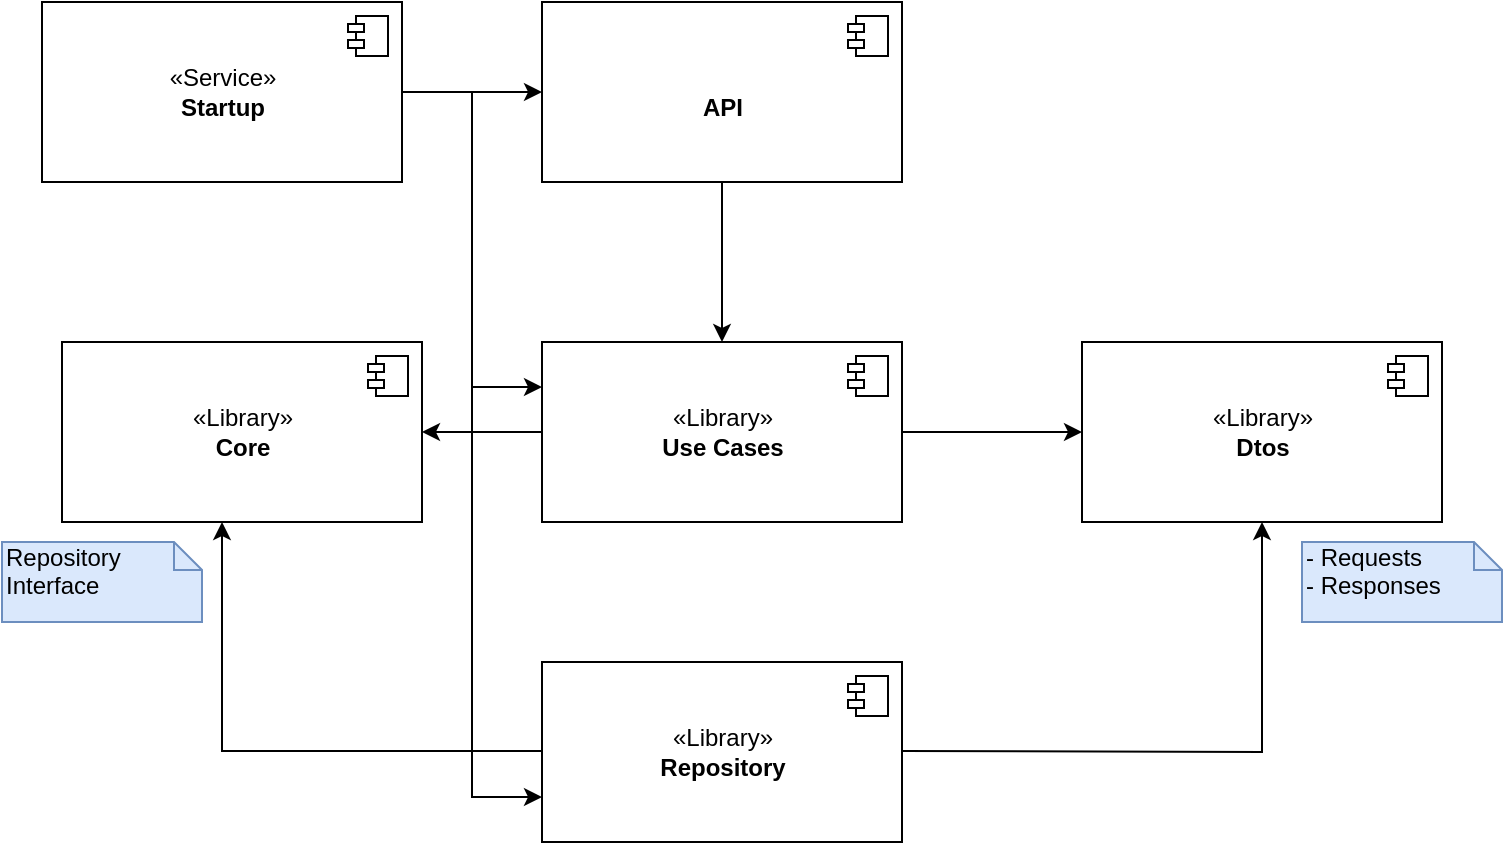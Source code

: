 <mxfile version="13.8.8" type="device"><diagram id="JdBMreROmkbUpSGPWAqd" name="Page-1"><mxGraphModel dx="1022" dy="389" grid="1" gridSize="10" guides="1" tooltips="1" connect="1" arrows="1" fold="1" page="1" pageScale="1" pageWidth="850" pageHeight="1100" math="0" shadow="0"><root><mxCell id="0"/><mxCell id="1" parent="0"/><mxCell id="kkcZOjzvIJWYBPdeSbef-1" value="«Library»&lt;br&gt;&lt;b&gt;Dtos&lt;br&gt;&lt;/b&gt;" style="html=1;dropTarget=0;" parent="1" vertex="1"><mxGeometry x="570" y="250" width="180" height="90" as="geometry"/></mxCell><mxCell id="kkcZOjzvIJWYBPdeSbef-2" value="" style="shape=module;jettyWidth=8;jettyHeight=4;" parent="kkcZOjzvIJWYBPdeSbef-1" vertex="1"><mxGeometry x="1" width="20" height="20" relative="1" as="geometry"><mxPoint x="-27" y="7" as="offset"/></mxGeometry></mxCell><mxCell id="kkcZOjzvIJWYBPdeSbef-13" value="" style="edgeStyle=orthogonalEdgeStyle;rounded=0;orthogonalLoop=1;jettySize=auto;html=1;" parent="1" source="kkcZOjzvIJWYBPdeSbef-3" target="kkcZOjzvIJWYBPdeSbef-1" edge="1"><mxGeometry relative="1" as="geometry"/></mxCell><mxCell id="kkcZOjzvIJWYBPdeSbef-15" value="" style="edgeStyle=orthogonalEdgeStyle;rounded=0;orthogonalLoop=1;jettySize=auto;html=1;" parent="1" source="kkcZOjzvIJWYBPdeSbef-3" target="kkcZOjzvIJWYBPdeSbef-5" edge="1"><mxGeometry relative="1" as="geometry"/></mxCell><mxCell id="kkcZOjzvIJWYBPdeSbef-3" value="«Library»&lt;br&gt;&lt;b&gt;Use Cases&lt;br&gt;&lt;/b&gt;" style="html=1;dropTarget=0;" parent="1" vertex="1"><mxGeometry x="300" y="250" width="180" height="90" as="geometry"/></mxCell><mxCell id="kkcZOjzvIJWYBPdeSbef-4" value="" style="shape=module;jettyWidth=8;jettyHeight=4;" parent="kkcZOjzvIJWYBPdeSbef-3" vertex="1"><mxGeometry x="1" width="20" height="20" relative="1" as="geometry"><mxPoint x="-27" y="7" as="offset"/></mxGeometry></mxCell><mxCell id="kkcZOjzvIJWYBPdeSbef-5" value="«Library»&lt;br&gt;&lt;b&gt;Core&lt;br&gt;&lt;/b&gt;" style="html=1;dropTarget=0;" parent="1" vertex="1"><mxGeometry x="60" y="250" width="180" height="90" as="geometry"/></mxCell><mxCell id="kkcZOjzvIJWYBPdeSbef-6" value="" style="shape=module;jettyWidth=8;jettyHeight=4;" parent="kkcZOjzvIJWYBPdeSbef-5" vertex="1"><mxGeometry x="1" width="20" height="20" relative="1" as="geometry"><mxPoint x="-27" y="7" as="offset"/></mxGeometry></mxCell><mxCell id="kkcZOjzvIJWYBPdeSbef-7" value="«Library»&lt;br&gt;&lt;b&gt;Repository&lt;br&gt;&lt;/b&gt;" style="html=1;dropTarget=0;" parent="1" vertex="1"><mxGeometry x="300" y="410" width="180" height="90" as="geometry"/></mxCell><mxCell id="kkcZOjzvIJWYBPdeSbef-8" value="" style="shape=module;jettyWidth=8;jettyHeight=4;" parent="kkcZOjzvIJWYBPdeSbef-7" vertex="1"><mxGeometry x="1" width="20" height="20" relative="1" as="geometry"><mxPoint x="-27" y="7" as="offset"/></mxGeometry></mxCell><mxCell id="kkcZOjzvIJWYBPdeSbef-11" value="" style="edgeStyle=orthogonalEdgeStyle;rounded=0;orthogonalLoop=1;jettySize=auto;html=1;" parent="1" source="kkcZOjzvIJWYBPdeSbef-9" target="kkcZOjzvIJWYBPdeSbef-3" edge="1"><mxGeometry relative="1" as="geometry"/></mxCell><mxCell id="kkcZOjzvIJWYBPdeSbef-9" value="&lt;br&gt;&lt;b&gt;API&lt;br&gt;&lt;/b&gt;" style="html=1;dropTarget=0;" parent="1" vertex="1"><mxGeometry x="300" y="80" width="180" height="90" as="geometry"/></mxCell><mxCell id="kkcZOjzvIJWYBPdeSbef-10" value="" style="shape=module;jettyWidth=8;jettyHeight=4;" parent="kkcZOjzvIJWYBPdeSbef-9" vertex="1"><mxGeometry x="1" width="20" height="20" relative="1" as="geometry"><mxPoint x="-27" y="7" as="offset"/></mxGeometry></mxCell><mxCell id="kkcZOjzvIJWYBPdeSbef-14" value="" style="edgeStyle=orthogonalEdgeStyle;rounded=0;orthogonalLoop=1;jettySize=auto;html=1;" parent="1" target="kkcZOjzvIJWYBPdeSbef-1" edge="1"><mxGeometry relative="1" as="geometry"><mxPoint x="480" y="454.5" as="sourcePoint"/><mxPoint x="590" y="454.5" as="targetPoint"/></mxGeometry></mxCell><mxCell id="kkcZOjzvIJWYBPdeSbef-16" value="" style="edgeStyle=orthogonalEdgeStyle;rounded=0;orthogonalLoop=1;jettySize=auto;html=1;" parent="1" edge="1"><mxGeometry relative="1" as="geometry"><mxPoint x="300" y="454.5" as="sourcePoint"/><mxPoint x="140" y="340" as="targetPoint"/><Array as="points"><mxPoint x="140" y="455"/></Array></mxGeometry></mxCell><mxCell id="kkcZOjzvIJWYBPdeSbef-17" value="Repository Interface" style="shape=note;whiteSpace=wrap;html=1;size=14;verticalAlign=top;align=left;spacingTop=-6;fillColor=#dae8fc;strokeColor=#6c8ebf;" parent="1" vertex="1"><mxGeometry x="30" y="350" width="100" height="40" as="geometry"/></mxCell><mxCell id="kkcZOjzvIJWYBPdeSbef-18" value="- Requests&lt;br&gt;- Responses" style="shape=note;whiteSpace=wrap;html=1;size=14;verticalAlign=top;align=left;spacingTop=-6;fillColor=#dae8fc;strokeColor=#6c8ebf;" parent="1" vertex="1"><mxGeometry x="680" y="350" width="100" height="40" as="geometry"/></mxCell><mxCell id="9EBDyqptsKsTUpMVyG1g-4" value="" style="edgeStyle=orthogonalEdgeStyle;rounded=0;orthogonalLoop=1;jettySize=auto;html=1;" edge="1" parent="1" source="9EBDyqptsKsTUpMVyG1g-1" target="kkcZOjzvIJWYBPdeSbef-9"><mxGeometry relative="1" as="geometry"/></mxCell><mxCell id="9EBDyqptsKsTUpMVyG1g-6" value="" style="edgeStyle=orthogonalEdgeStyle;rounded=0;orthogonalLoop=1;jettySize=auto;html=1;entryX=0;entryY=0.25;entryDx=0;entryDy=0;" edge="1" parent="1" source="9EBDyqptsKsTUpMVyG1g-1" target="kkcZOjzvIJWYBPdeSbef-3"><mxGeometry relative="1" as="geometry"/></mxCell><mxCell id="9EBDyqptsKsTUpMVyG1g-7" value="" style="edgeStyle=orthogonalEdgeStyle;rounded=0;orthogonalLoop=1;jettySize=auto;html=1;entryX=0;entryY=0.75;entryDx=0;entryDy=0;" edge="1" parent="1" source="9EBDyqptsKsTUpMVyG1g-1" target="kkcZOjzvIJWYBPdeSbef-7"><mxGeometry relative="1" as="geometry"/></mxCell><mxCell id="9EBDyqptsKsTUpMVyG1g-1" value="«Service»&lt;br&gt;&lt;b&gt;Startup&lt;br&gt;&lt;/b&gt;" style="html=1;dropTarget=0;" vertex="1" parent="1"><mxGeometry x="50" y="80" width="180" height="90" as="geometry"/></mxCell><mxCell id="9EBDyqptsKsTUpMVyG1g-2" value="" style="shape=module;jettyWidth=8;jettyHeight=4;" vertex="1" parent="9EBDyqptsKsTUpMVyG1g-1"><mxGeometry x="1" width="20" height="20" relative="1" as="geometry"><mxPoint x="-27" y="7" as="offset"/></mxGeometry></mxCell></root></mxGraphModel></diagram></mxfile>